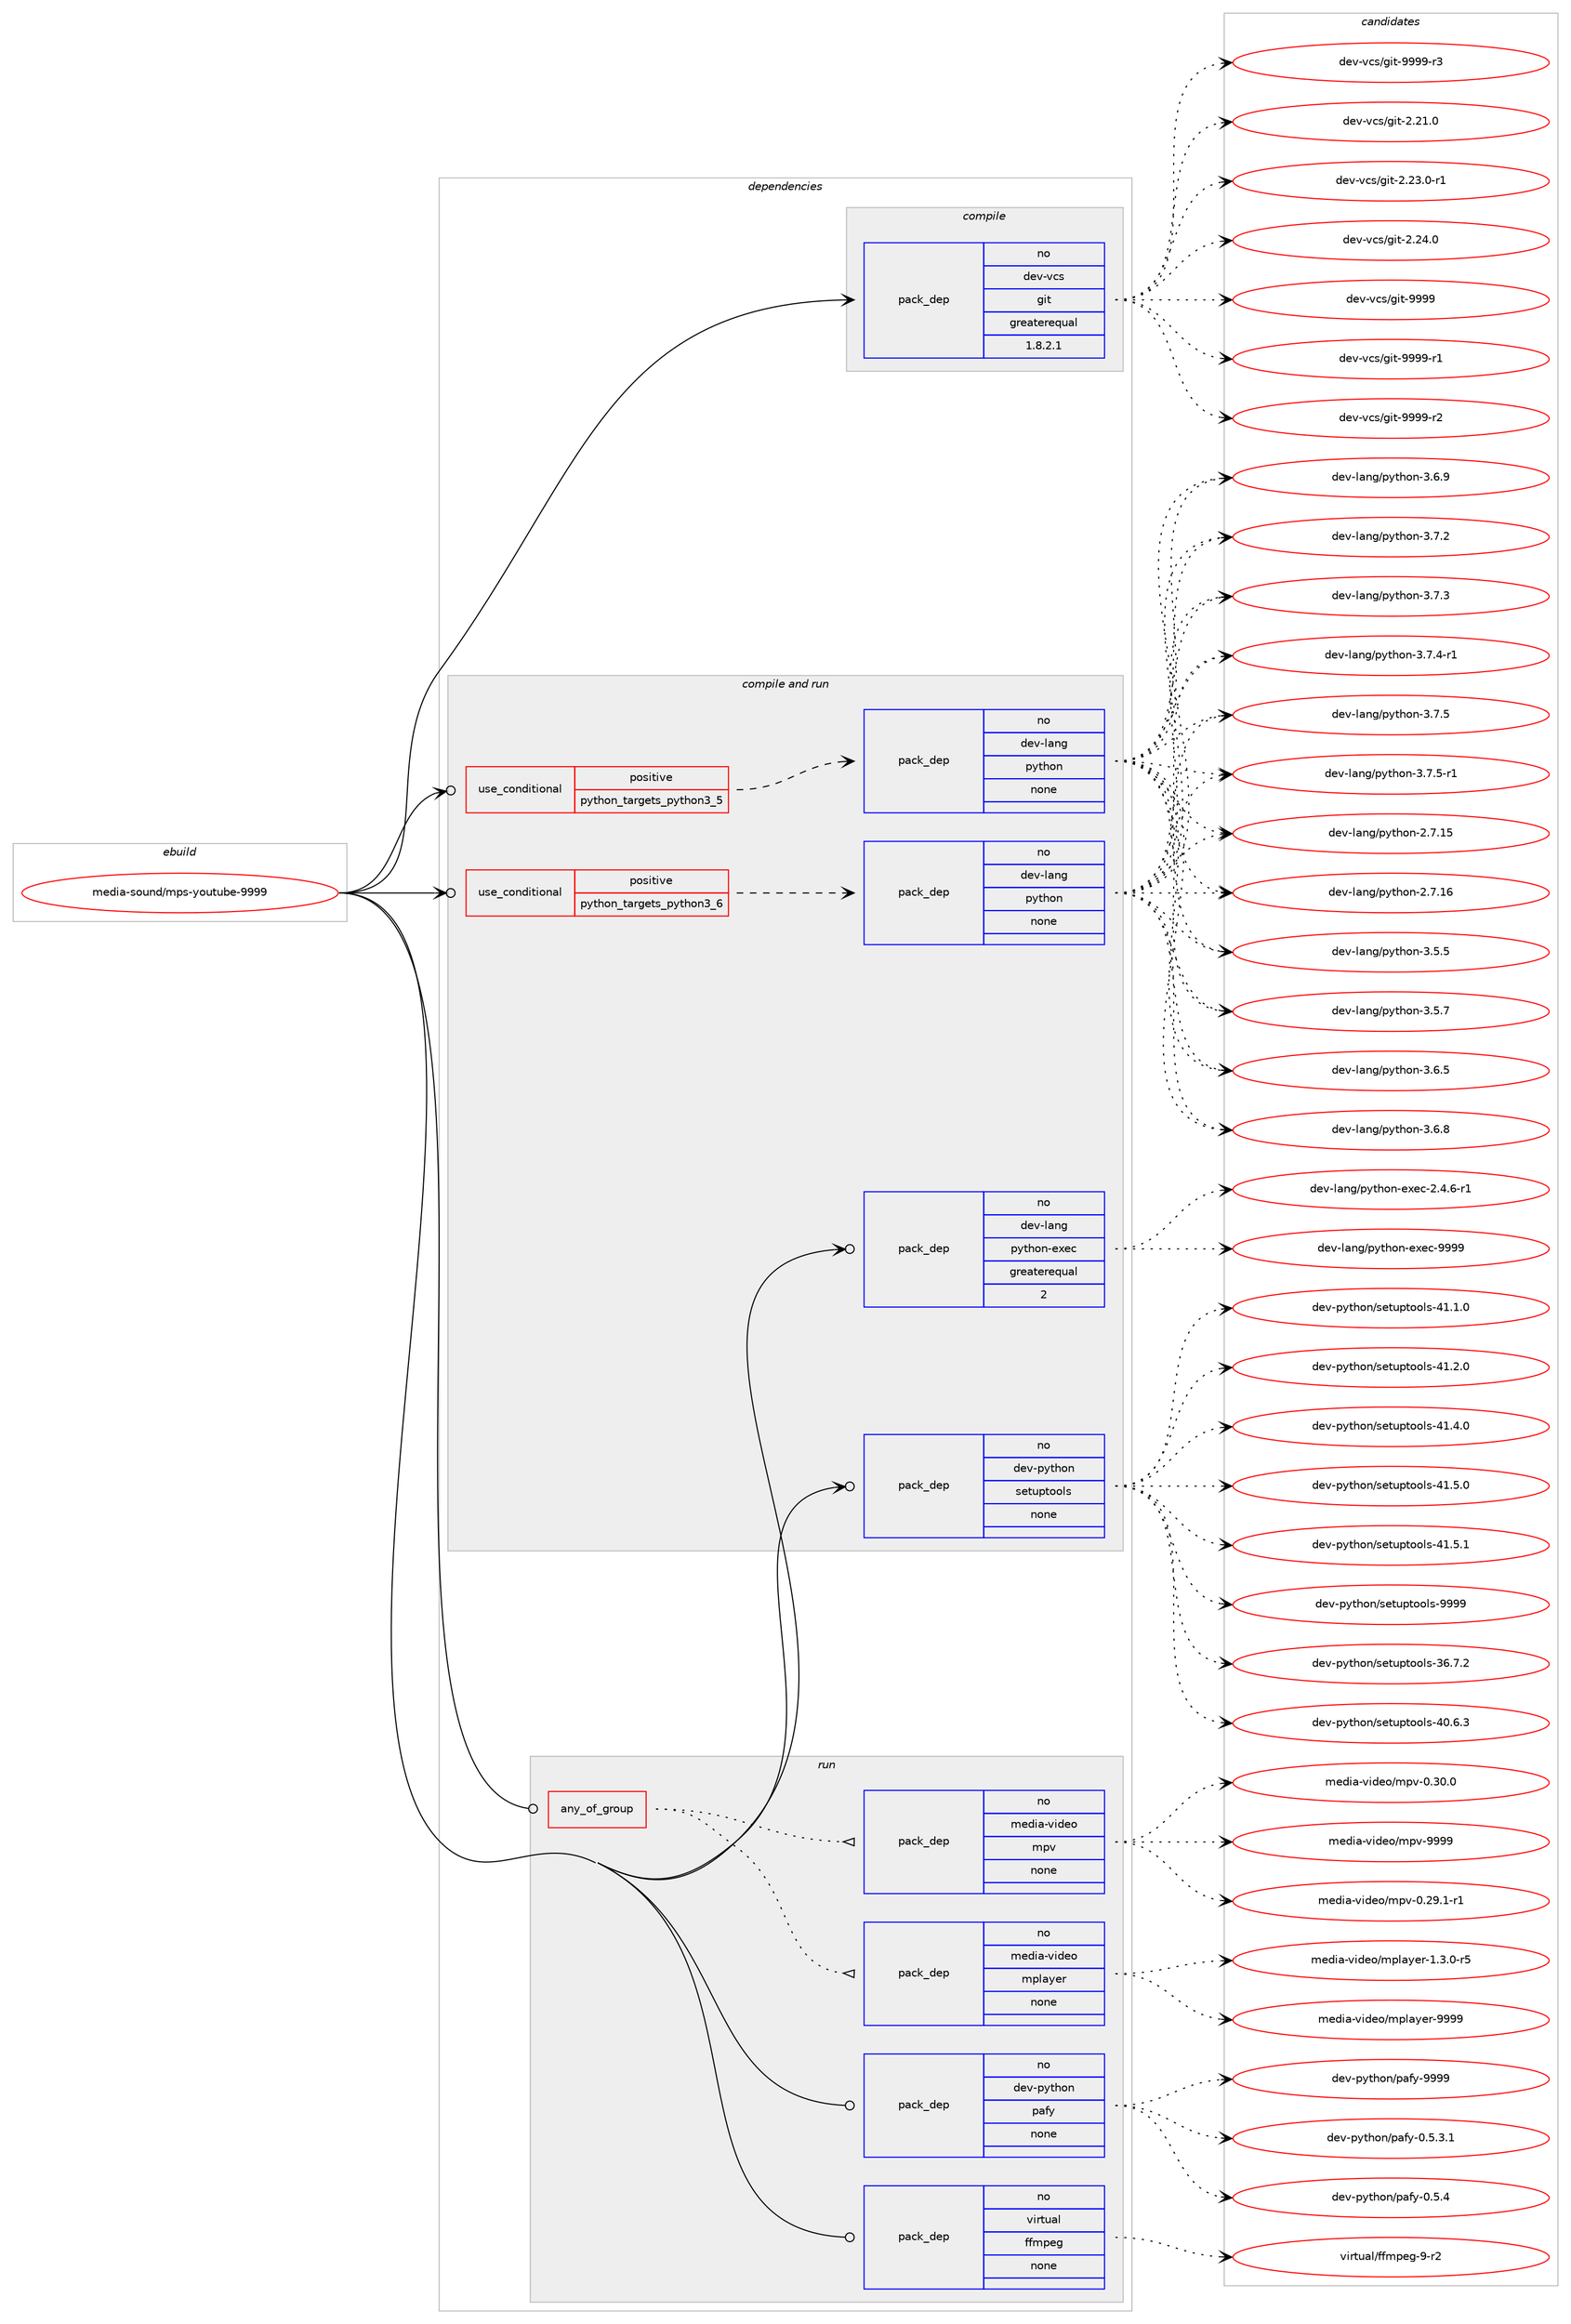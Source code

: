 digraph prolog {

# *************
# Graph options
# *************

newrank=true;
concentrate=true;
compound=true;
graph [rankdir=LR,fontname=Helvetica,fontsize=10,ranksep=1.5];#, ranksep=2.5, nodesep=0.2];
edge  [arrowhead=vee];
node  [fontname=Helvetica,fontsize=10];

# **********
# The ebuild
# **********

subgraph cluster_leftcol {
color=gray;
rank=same;
label=<<i>ebuild</i>>;
id [label="media-sound/mps-youtube-9999", color=red, width=4, href="../media-sound/mps-youtube-9999.svg"];
}

# ****************
# The dependencies
# ****************

subgraph cluster_midcol {
color=gray;
label=<<i>dependencies</i>>;
subgraph cluster_compile {
fillcolor="#eeeeee";
style=filled;
label=<<i>compile</i>>;
subgraph pack592659 {
dependency801237 [label=<<TABLE BORDER="0" CELLBORDER="1" CELLSPACING="0" CELLPADDING="4" WIDTH="220"><TR><TD ROWSPAN="6" CELLPADDING="30">pack_dep</TD></TR><TR><TD WIDTH="110">no</TD></TR><TR><TD>dev-vcs</TD></TR><TR><TD>git</TD></TR><TR><TD>greaterequal</TD></TR><TR><TD>1.8.2.1</TD></TR></TABLE>>, shape=none, color=blue];
}
id:e -> dependency801237:w [weight=20,style="solid",arrowhead="vee"];
}
subgraph cluster_compileandrun {
fillcolor="#eeeeee";
style=filled;
label=<<i>compile and run</i>>;
subgraph cond194579 {
dependency801238 [label=<<TABLE BORDER="0" CELLBORDER="1" CELLSPACING="0" CELLPADDING="4"><TR><TD ROWSPAN="3" CELLPADDING="10">use_conditional</TD></TR><TR><TD>positive</TD></TR><TR><TD>python_targets_python3_5</TD></TR></TABLE>>, shape=none, color=red];
subgraph pack592660 {
dependency801239 [label=<<TABLE BORDER="0" CELLBORDER="1" CELLSPACING="0" CELLPADDING="4" WIDTH="220"><TR><TD ROWSPAN="6" CELLPADDING="30">pack_dep</TD></TR><TR><TD WIDTH="110">no</TD></TR><TR><TD>dev-lang</TD></TR><TR><TD>python</TD></TR><TR><TD>none</TD></TR><TR><TD></TD></TR></TABLE>>, shape=none, color=blue];
}
dependency801238:e -> dependency801239:w [weight=20,style="dashed",arrowhead="vee"];
}
id:e -> dependency801238:w [weight=20,style="solid",arrowhead="odotvee"];
subgraph cond194580 {
dependency801240 [label=<<TABLE BORDER="0" CELLBORDER="1" CELLSPACING="0" CELLPADDING="4"><TR><TD ROWSPAN="3" CELLPADDING="10">use_conditional</TD></TR><TR><TD>positive</TD></TR><TR><TD>python_targets_python3_6</TD></TR></TABLE>>, shape=none, color=red];
subgraph pack592661 {
dependency801241 [label=<<TABLE BORDER="0" CELLBORDER="1" CELLSPACING="0" CELLPADDING="4" WIDTH="220"><TR><TD ROWSPAN="6" CELLPADDING="30">pack_dep</TD></TR><TR><TD WIDTH="110">no</TD></TR><TR><TD>dev-lang</TD></TR><TR><TD>python</TD></TR><TR><TD>none</TD></TR><TR><TD></TD></TR></TABLE>>, shape=none, color=blue];
}
dependency801240:e -> dependency801241:w [weight=20,style="dashed",arrowhead="vee"];
}
id:e -> dependency801240:w [weight=20,style="solid",arrowhead="odotvee"];
subgraph pack592662 {
dependency801242 [label=<<TABLE BORDER="0" CELLBORDER="1" CELLSPACING="0" CELLPADDING="4" WIDTH="220"><TR><TD ROWSPAN="6" CELLPADDING="30">pack_dep</TD></TR><TR><TD WIDTH="110">no</TD></TR><TR><TD>dev-lang</TD></TR><TR><TD>python-exec</TD></TR><TR><TD>greaterequal</TD></TR><TR><TD>2</TD></TR></TABLE>>, shape=none, color=blue];
}
id:e -> dependency801242:w [weight=20,style="solid",arrowhead="odotvee"];
subgraph pack592663 {
dependency801243 [label=<<TABLE BORDER="0" CELLBORDER="1" CELLSPACING="0" CELLPADDING="4" WIDTH="220"><TR><TD ROWSPAN="6" CELLPADDING="30">pack_dep</TD></TR><TR><TD WIDTH="110">no</TD></TR><TR><TD>dev-python</TD></TR><TR><TD>setuptools</TD></TR><TR><TD>none</TD></TR><TR><TD></TD></TR></TABLE>>, shape=none, color=blue];
}
id:e -> dependency801243:w [weight=20,style="solid",arrowhead="odotvee"];
}
subgraph cluster_run {
fillcolor="#eeeeee";
style=filled;
label=<<i>run</i>>;
subgraph any13551 {
dependency801244 [label=<<TABLE BORDER="0" CELLBORDER="1" CELLSPACING="0" CELLPADDING="4"><TR><TD CELLPADDING="10">any_of_group</TD></TR></TABLE>>, shape=none, color=red];subgraph pack592664 {
dependency801245 [label=<<TABLE BORDER="0" CELLBORDER="1" CELLSPACING="0" CELLPADDING="4" WIDTH="220"><TR><TD ROWSPAN="6" CELLPADDING="30">pack_dep</TD></TR><TR><TD WIDTH="110">no</TD></TR><TR><TD>media-video</TD></TR><TR><TD>mplayer</TD></TR><TR><TD>none</TD></TR><TR><TD></TD></TR></TABLE>>, shape=none, color=blue];
}
dependency801244:e -> dependency801245:w [weight=20,style="dotted",arrowhead="oinv"];
subgraph pack592665 {
dependency801246 [label=<<TABLE BORDER="0" CELLBORDER="1" CELLSPACING="0" CELLPADDING="4" WIDTH="220"><TR><TD ROWSPAN="6" CELLPADDING="30">pack_dep</TD></TR><TR><TD WIDTH="110">no</TD></TR><TR><TD>media-video</TD></TR><TR><TD>mpv</TD></TR><TR><TD>none</TD></TR><TR><TD></TD></TR></TABLE>>, shape=none, color=blue];
}
dependency801244:e -> dependency801246:w [weight=20,style="dotted",arrowhead="oinv"];
}
id:e -> dependency801244:w [weight=20,style="solid",arrowhead="odot"];
subgraph pack592666 {
dependency801247 [label=<<TABLE BORDER="0" CELLBORDER="1" CELLSPACING="0" CELLPADDING="4" WIDTH="220"><TR><TD ROWSPAN="6" CELLPADDING="30">pack_dep</TD></TR><TR><TD WIDTH="110">no</TD></TR><TR><TD>dev-python</TD></TR><TR><TD>pafy</TD></TR><TR><TD>none</TD></TR><TR><TD></TD></TR></TABLE>>, shape=none, color=blue];
}
id:e -> dependency801247:w [weight=20,style="solid",arrowhead="odot"];
subgraph pack592667 {
dependency801248 [label=<<TABLE BORDER="0" CELLBORDER="1" CELLSPACING="0" CELLPADDING="4" WIDTH="220"><TR><TD ROWSPAN="6" CELLPADDING="30">pack_dep</TD></TR><TR><TD WIDTH="110">no</TD></TR><TR><TD>virtual</TD></TR><TR><TD>ffmpeg</TD></TR><TR><TD>none</TD></TR><TR><TD></TD></TR></TABLE>>, shape=none, color=blue];
}
id:e -> dependency801248:w [weight=20,style="solid",arrowhead="odot"];
}
}

# **************
# The candidates
# **************

subgraph cluster_choices {
rank=same;
color=gray;
label=<<i>candidates</i>>;

subgraph choice592659 {
color=black;
nodesep=1;
choice10010111845118991154710310511645504650494648 [label="dev-vcs/git-2.21.0", color=red, width=4,href="../dev-vcs/git-2.21.0.svg"];
choice100101118451189911547103105116455046505146484511449 [label="dev-vcs/git-2.23.0-r1", color=red, width=4,href="../dev-vcs/git-2.23.0-r1.svg"];
choice10010111845118991154710310511645504650524648 [label="dev-vcs/git-2.24.0", color=red, width=4,href="../dev-vcs/git-2.24.0.svg"];
choice1001011184511899115471031051164557575757 [label="dev-vcs/git-9999", color=red, width=4,href="../dev-vcs/git-9999.svg"];
choice10010111845118991154710310511645575757574511449 [label="dev-vcs/git-9999-r1", color=red, width=4,href="../dev-vcs/git-9999-r1.svg"];
choice10010111845118991154710310511645575757574511450 [label="dev-vcs/git-9999-r2", color=red, width=4,href="../dev-vcs/git-9999-r2.svg"];
choice10010111845118991154710310511645575757574511451 [label="dev-vcs/git-9999-r3", color=red, width=4,href="../dev-vcs/git-9999-r3.svg"];
dependency801237:e -> choice10010111845118991154710310511645504650494648:w [style=dotted,weight="100"];
dependency801237:e -> choice100101118451189911547103105116455046505146484511449:w [style=dotted,weight="100"];
dependency801237:e -> choice10010111845118991154710310511645504650524648:w [style=dotted,weight="100"];
dependency801237:e -> choice1001011184511899115471031051164557575757:w [style=dotted,weight="100"];
dependency801237:e -> choice10010111845118991154710310511645575757574511449:w [style=dotted,weight="100"];
dependency801237:e -> choice10010111845118991154710310511645575757574511450:w [style=dotted,weight="100"];
dependency801237:e -> choice10010111845118991154710310511645575757574511451:w [style=dotted,weight="100"];
}
subgraph choice592660 {
color=black;
nodesep=1;
choice10010111845108971101034711212111610411111045504655464953 [label="dev-lang/python-2.7.15", color=red, width=4,href="../dev-lang/python-2.7.15.svg"];
choice10010111845108971101034711212111610411111045504655464954 [label="dev-lang/python-2.7.16", color=red, width=4,href="../dev-lang/python-2.7.16.svg"];
choice100101118451089711010347112121116104111110455146534653 [label="dev-lang/python-3.5.5", color=red, width=4,href="../dev-lang/python-3.5.5.svg"];
choice100101118451089711010347112121116104111110455146534655 [label="dev-lang/python-3.5.7", color=red, width=4,href="../dev-lang/python-3.5.7.svg"];
choice100101118451089711010347112121116104111110455146544653 [label="dev-lang/python-3.6.5", color=red, width=4,href="../dev-lang/python-3.6.5.svg"];
choice100101118451089711010347112121116104111110455146544656 [label="dev-lang/python-3.6.8", color=red, width=4,href="../dev-lang/python-3.6.8.svg"];
choice100101118451089711010347112121116104111110455146544657 [label="dev-lang/python-3.6.9", color=red, width=4,href="../dev-lang/python-3.6.9.svg"];
choice100101118451089711010347112121116104111110455146554650 [label="dev-lang/python-3.7.2", color=red, width=4,href="../dev-lang/python-3.7.2.svg"];
choice100101118451089711010347112121116104111110455146554651 [label="dev-lang/python-3.7.3", color=red, width=4,href="../dev-lang/python-3.7.3.svg"];
choice1001011184510897110103471121211161041111104551465546524511449 [label="dev-lang/python-3.7.4-r1", color=red, width=4,href="../dev-lang/python-3.7.4-r1.svg"];
choice100101118451089711010347112121116104111110455146554653 [label="dev-lang/python-3.7.5", color=red, width=4,href="../dev-lang/python-3.7.5.svg"];
choice1001011184510897110103471121211161041111104551465546534511449 [label="dev-lang/python-3.7.5-r1", color=red, width=4,href="../dev-lang/python-3.7.5-r1.svg"];
dependency801239:e -> choice10010111845108971101034711212111610411111045504655464953:w [style=dotted,weight="100"];
dependency801239:e -> choice10010111845108971101034711212111610411111045504655464954:w [style=dotted,weight="100"];
dependency801239:e -> choice100101118451089711010347112121116104111110455146534653:w [style=dotted,weight="100"];
dependency801239:e -> choice100101118451089711010347112121116104111110455146534655:w [style=dotted,weight="100"];
dependency801239:e -> choice100101118451089711010347112121116104111110455146544653:w [style=dotted,weight="100"];
dependency801239:e -> choice100101118451089711010347112121116104111110455146544656:w [style=dotted,weight="100"];
dependency801239:e -> choice100101118451089711010347112121116104111110455146544657:w [style=dotted,weight="100"];
dependency801239:e -> choice100101118451089711010347112121116104111110455146554650:w [style=dotted,weight="100"];
dependency801239:e -> choice100101118451089711010347112121116104111110455146554651:w [style=dotted,weight="100"];
dependency801239:e -> choice1001011184510897110103471121211161041111104551465546524511449:w [style=dotted,weight="100"];
dependency801239:e -> choice100101118451089711010347112121116104111110455146554653:w [style=dotted,weight="100"];
dependency801239:e -> choice1001011184510897110103471121211161041111104551465546534511449:w [style=dotted,weight="100"];
}
subgraph choice592661 {
color=black;
nodesep=1;
choice10010111845108971101034711212111610411111045504655464953 [label="dev-lang/python-2.7.15", color=red, width=4,href="../dev-lang/python-2.7.15.svg"];
choice10010111845108971101034711212111610411111045504655464954 [label="dev-lang/python-2.7.16", color=red, width=4,href="../dev-lang/python-2.7.16.svg"];
choice100101118451089711010347112121116104111110455146534653 [label="dev-lang/python-3.5.5", color=red, width=4,href="../dev-lang/python-3.5.5.svg"];
choice100101118451089711010347112121116104111110455146534655 [label="dev-lang/python-3.5.7", color=red, width=4,href="../dev-lang/python-3.5.7.svg"];
choice100101118451089711010347112121116104111110455146544653 [label="dev-lang/python-3.6.5", color=red, width=4,href="../dev-lang/python-3.6.5.svg"];
choice100101118451089711010347112121116104111110455146544656 [label="dev-lang/python-3.6.8", color=red, width=4,href="../dev-lang/python-3.6.8.svg"];
choice100101118451089711010347112121116104111110455146544657 [label="dev-lang/python-3.6.9", color=red, width=4,href="../dev-lang/python-3.6.9.svg"];
choice100101118451089711010347112121116104111110455146554650 [label="dev-lang/python-3.7.2", color=red, width=4,href="../dev-lang/python-3.7.2.svg"];
choice100101118451089711010347112121116104111110455146554651 [label="dev-lang/python-3.7.3", color=red, width=4,href="../dev-lang/python-3.7.3.svg"];
choice1001011184510897110103471121211161041111104551465546524511449 [label="dev-lang/python-3.7.4-r1", color=red, width=4,href="../dev-lang/python-3.7.4-r1.svg"];
choice100101118451089711010347112121116104111110455146554653 [label="dev-lang/python-3.7.5", color=red, width=4,href="../dev-lang/python-3.7.5.svg"];
choice1001011184510897110103471121211161041111104551465546534511449 [label="dev-lang/python-3.7.5-r1", color=red, width=4,href="../dev-lang/python-3.7.5-r1.svg"];
dependency801241:e -> choice10010111845108971101034711212111610411111045504655464953:w [style=dotted,weight="100"];
dependency801241:e -> choice10010111845108971101034711212111610411111045504655464954:w [style=dotted,weight="100"];
dependency801241:e -> choice100101118451089711010347112121116104111110455146534653:w [style=dotted,weight="100"];
dependency801241:e -> choice100101118451089711010347112121116104111110455146534655:w [style=dotted,weight="100"];
dependency801241:e -> choice100101118451089711010347112121116104111110455146544653:w [style=dotted,weight="100"];
dependency801241:e -> choice100101118451089711010347112121116104111110455146544656:w [style=dotted,weight="100"];
dependency801241:e -> choice100101118451089711010347112121116104111110455146544657:w [style=dotted,weight="100"];
dependency801241:e -> choice100101118451089711010347112121116104111110455146554650:w [style=dotted,weight="100"];
dependency801241:e -> choice100101118451089711010347112121116104111110455146554651:w [style=dotted,weight="100"];
dependency801241:e -> choice1001011184510897110103471121211161041111104551465546524511449:w [style=dotted,weight="100"];
dependency801241:e -> choice100101118451089711010347112121116104111110455146554653:w [style=dotted,weight="100"];
dependency801241:e -> choice1001011184510897110103471121211161041111104551465546534511449:w [style=dotted,weight="100"];
}
subgraph choice592662 {
color=black;
nodesep=1;
choice10010111845108971101034711212111610411111045101120101994550465246544511449 [label="dev-lang/python-exec-2.4.6-r1", color=red, width=4,href="../dev-lang/python-exec-2.4.6-r1.svg"];
choice10010111845108971101034711212111610411111045101120101994557575757 [label="dev-lang/python-exec-9999", color=red, width=4,href="../dev-lang/python-exec-9999.svg"];
dependency801242:e -> choice10010111845108971101034711212111610411111045101120101994550465246544511449:w [style=dotted,weight="100"];
dependency801242:e -> choice10010111845108971101034711212111610411111045101120101994557575757:w [style=dotted,weight="100"];
}
subgraph choice592663 {
color=black;
nodesep=1;
choice100101118451121211161041111104711510111611711211611111110811545515446554650 [label="dev-python/setuptools-36.7.2", color=red, width=4,href="../dev-python/setuptools-36.7.2.svg"];
choice100101118451121211161041111104711510111611711211611111110811545524846544651 [label="dev-python/setuptools-40.6.3", color=red, width=4,href="../dev-python/setuptools-40.6.3.svg"];
choice100101118451121211161041111104711510111611711211611111110811545524946494648 [label="dev-python/setuptools-41.1.0", color=red, width=4,href="../dev-python/setuptools-41.1.0.svg"];
choice100101118451121211161041111104711510111611711211611111110811545524946504648 [label="dev-python/setuptools-41.2.0", color=red, width=4,href="../dev-python/setuptools-41.2.0.svg"];
choice100101118451121211161041111104711510111611711211611111110811545524946524648 [label="dev-python/setuptools-41.4.0", color=red, width=4,href="../dev-python/setuptools-41.4.0.svg"];
choice100101118451121211161041111104711510111611711211611111110811545524946534648 [label="dev-python/setuptools-41.5.0", color=red, width=4,href="../dev-python/setuptools-41.5.0.svg"];
choice100101118451121211161041111104711510111611711211611111110811545524946534649 [label="dev-python/setuptools-41.5.1", color=red, width=4,href="../dev-python/setuptools-41.5.1.svg"];
choice10010111845112121116104111110471151011161171121161111111081154557575757 [label="dev-python/setuptools-9999", color=red, width=4,href="../dev-python/setuptools-9999.svg"];
dependency801243:e -> choice100101118451121211161041111104711510111611711211611111110811545515446554650:w [style=dotted,weight="100"];
dependency801243:e -> choice100101118451121211161041111104711510111611711211611111110811545524846544651:w [style=dotted,weight="100"];
dependency801243:e -> choice100101118451121211161041111104711510111611711211611111110811545524946494648:w [style=dotted,weight="100"];
dependency801243:e -> choice100101118451121211161041111104711510111611711211611111110811545524946504648:w [style=dotted,weight="100"];
dependency801243:e -> choice100101118451121211161041111104711510111611711211611111110811545524946524648:w [style=dotted,weight="100"];
dependency801243:e -> choice100101118451121211161041111104711510111611711211611111110811545524946534648:w [style=dotted,weight="100"];
dependency801243:e -> choice100101118451121211161041111104711510111611711211611111110811545524946534649:w [style=dotted,weight="100"];
dependency801243:e -> choice10010111845112121116104111110471151011161171121161111111081154557575757:w [style=dotted,weight="100"];
}
subgraph choice592664 {
color=black;
nodesep=1;
choice109101100105974511810510010111147109112108971211011144549465146484511453 [label="media-video/mplayer-1.3.0-r5", color=red, width=4,href="../media-video/mplayer-1.3.0-r5.svg"];
choice109101100105974511810510010111147109112108971211011144557575757 [label="media-video/mplayer-9999", color=red, width=4,href="../media-video/mplayer-9999.svg"];
dependency801245:e -> choice109101100105974511810510010111147109112108971211011144549465146484511453:w [style=dotted,weight="100"];
dependency801245:e -> choice109101100105974511810510010111147109112108971211011144557575757:w [style=dotted,weight="100"];
}
subgraph choice592665 {
color=black;
nodesep=1;
choice109101100105974511810510010111147109112118454846505746494511449 [label="media-video/mpv-0.29.1-r1", color=red, width=4,href="../media-video/mpv-0.29.1-r1.svg"];
choice10910110010597451181051001011114710911211845484651484648 [label="media-video/mpv-0.30.0", color=red, width=4,href="../media-video/mpv-0.30.0.svg"];
choice1091011001059745118105100101111471091121184557575757 [label="media-video/mpv-9999", color=red, width=4,href="../media-video/mpv-9999.svg"];
dependency801246:e -> choice109101100105974511810510010111147109112118454846505746494511449:w [style=dotted,weight="100"];
dependency801246:e -> choice10910110010597451181051001011114710911211845484651484648:w [style=dotted,weight="100"];
dependency801246:e -> choice1091011001059745118105100101111471091121184557575757:w [style=dotted,weight="100"];
}
subgraph choice592666 {
color=black;
nodesep=1;
choice1001011184511212111610411111047112971021214548465346514649 [label="dev-python/pafy-0.5.3.1", color=red, width=4,href="../dev-python/pafy-0.5.3.1.svg"];
choice100101118451121211161041111104711297102121454846534652 [label="dev-python/pafy-0.5.4", color=red, width=4,href="../dev-python/pafy-0.5.4.svg"];
choice1001011184511212111610411111047112971021214557575757 [label="dev-python/pafy-9999", color=red, width=4,href="../dev-python/pafy-9999.svg"];
dependency801247:e -> choice1001011184511212111610411111047112971021214548465346514649:w [style=dotted,weight="100"];
dependency801247:e -> choice100101118451121211161041111104711297102121454846534652:w [style=dotted,weight="100"];
dependency801247:e -> choice1001011184511212111610411111047112971021214557575757:w [style=dotted,weight="100"];
}
subgraph choice592667 {
color=black;
nodesep=1;
choice118105114116117971084710210210911210110345574511450 [label="virtual/ffmpeg-9-r2", color=red, width=4,href="../virtual/ffmpeg-9-r2.svg"];
dependency801248:e -> choice118105114116117971084710210210911210110345574511450:w [style=dotted,weight="100"];
}
}

}
